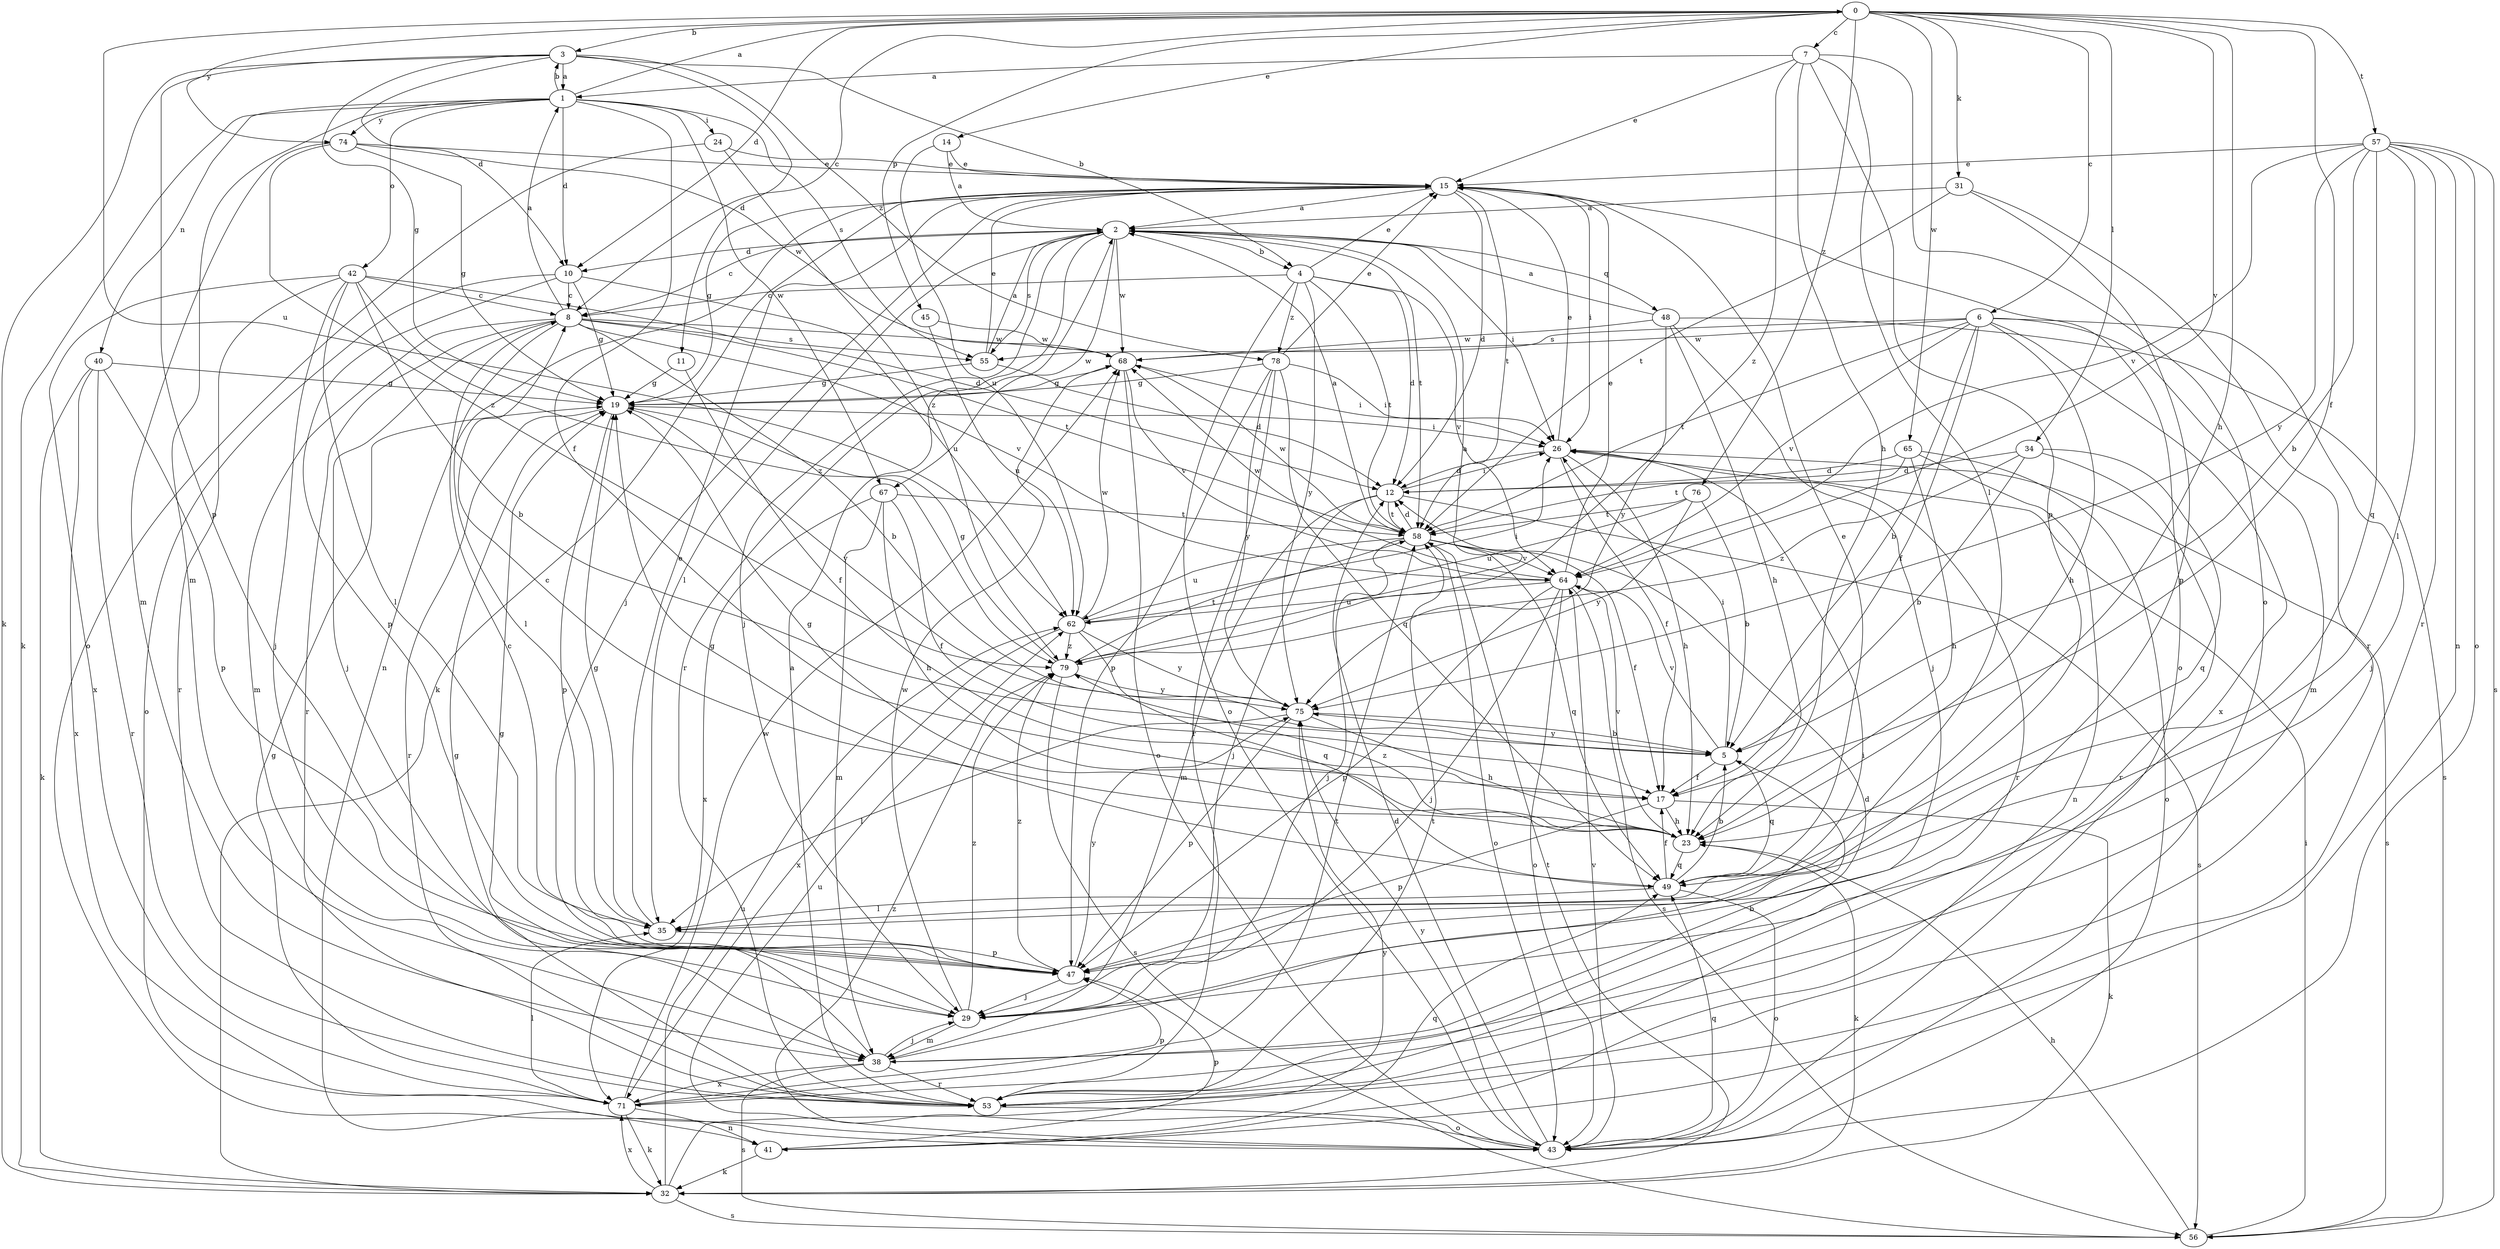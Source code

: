 strict digraph  {
0;
1;
2;
3;
4;
5;
6;
7;
8;
10;
11;
12;
14;
15;
17;
19;
23;
24;
26;
29;
31;
32;
34;
35;
38;
40;
41;
42;
43;
45;
47;
48;
49;
53;
55;
56;
57;
58;
62;
64;
65;
67;
68;
71;
74;
75;
76;
78;
79;
0 -> 3  [label=b];
0 -> 6  [label=c];
0 -> 7  [label=c];
0 -> 8  [label=c];
0 -> 10  [label=d];
0 -> 14  [label=e];
0 -> 17  [label=f];
0 -> 23  [label=h];
0 -> 31  [label=k];
0 -> 34  [label=l];
0 -> 45  [label=p];
0 -> 57  [label=t];
0 -> 62  [label=u];
0 -> 64  [label=v];
0 -> 65  [label=w];
0 -> 74  [label=y];
0 -> 76  [label=z];
1 -> 0  [label=a];
1 -> 3  [label=b];
1 -> 10  [label=d];
1 -> 17  [label=f];
1 -> 24  [label=i];
1 -> 32  [label=k];
1 -> 38  [label=m];
1 -> 40  [label=n];
1 -> 42  [label=o];
1 -> 55  [label=s];
1 -> 67  [label=w];
1 -> 74  [label=y];
2 -> 4  [label=b];
2 -> 8  [label=c];
2 -> 10  [label=d];
2 -> 26  [label=i];
2 -> 29  [label=j];
2 -> 35  [label=l];
2 -> 48  [label=q];
2 -> 53  [label=r];
2 -> 55  [label=s];
2 -> 58  [label=t];
2 -> 67  [label=w];
2 -> 68  [label=w];
3 -> 1  [label=a];
3 -> 4  [label=b];
3 -> 10  [label=d];
3 -> 11  [label=d];
3 -> 19  [label=g];
3 -> 32  [label=k];
3 -> 47  [label=p];
3 -> 78  [label=z];
4 -> 8  [label=c];
4 -> 12  [label=d];
4 -> 15  [label=e];
4 -> 43  [label=o];
4 -> 58  [label=t];
4 -> 64  [label=v];
4 -> 75  [label=y];
4 -> 78  [label=z];
5 -> 17  [label=f];
5 -> 26  [label=i];
5 -> 49  [label=q];
5 -> 64  [label=v];
5 -> 75  [label=y];
6 -> 5  [label=b];
6 -> 17  [label=f];
6 -> 23  [label=h];
6 -> 29  [label=j];
6 -> 38  [label=m];
6 -> 55  [label=s];
6 -> 58  [label=t];
6 -> 64  [label=v];
6 -> 68  [label=w];
6 -> 71  [label=x];
7 -> 1  [label=a];
7 -> 15  [label=e];
7 -> 23  [label=h];
7 -> 35  [label=l];
7 -> 43  [label=o];
7 -> 47  [label=p];
7 -> 79  [label=z];
8 -> 1  [label=a];
8 -> 5  [label=b];
8 -> 29  [label=j];
8 -> 35  [label=l];
8 -> 38  [label=m];
8 -> 53  [label=r];
8 -> 55  [label=s];
8 -> 58  [label=t];
8 -> 64  [label=v];
8 -> 68  [label=w];
10 -> 8  [label=c];
10 -> 19  [label=g];
10 -> 43  [label=o];
10 -> 47  [label=p];
10 -> 62  [label=u];
11 -> 17  [label=f];
11 -> 19  [label=g];
12 -> 26  [label=i];
12 -> 29  [label=j];
12 -> 38  [label=m];
12 -> 56  [label=s];
12 -> 58  [label=t];
14 -> 2  [label=a];
14 -> 15  [label=e];
14 -> 62  [label=u];
15 -> 2  [label=a];
15 -> 12  [label=d];
15 -> 19  [label=g];
15 -> 26  [label=i];
15 -> 29  [label=j];
15 -> 32  [label=k];
15 -> 41  [label=n];
15 -> 43  [label=o];
15 -> 58  [label=t];
17 -> 23  [label=h];
17 -> 32  [label=k];
17 -> 47  [label=p];
19 -> 26  [label=i];
19 -> 47  [label=p];
19 -> 53  [label=r];
19 -> 75  [label=y];
23 -> 8  [label=c];
23 -> 19  [label=g];
23 -> 32  [label=k];
23 -> 49  [label=q];
23 -> 64  [label=v];
23 -> 79  [label=z];
24 -> 15  [label=e];
24 -> 43  [label=o];
24 -> 79  [label=z];
26 -> 12  [label=d];
26 -> 15  [label=e];
26 -> 17  [label=f];
26 -> 23  [label=h];
26 -> 53  [label=r];
26 -> 56  [label=s];
29 -> 38  [label=m];
29 -> 68  [label=w];
29 -> 79  [label=z];
31 -> 2  [label=a];
31 -> 47  [label=p];
31 -> 53  [label=r];
31 -> 58  [label=t];
32 -> 56  [label=s];
32 -> 58  [label=t];
32 -> 62  [label=u];
32 -> 71  [label=x];
32 -> 75  [label=y];
34 -> 5  [label=b];
34 -> 12  [label=d];
34 -> 49  [label=q];
34 -> 53  [label=r];
34 -> 79  [label=z];
35 -> 15  [label=e];
35 -> 19  [label=g];
35 -> 47  [label=p];
38 -> 5  [label=b];
38 -> 19  [label=g];
38 -> 26  [label=i];
38 -> 29  [label=j];
38 -> 53  [label=r];
38 -> 56  [label=s];
38 -> 71  [label=x];
40 -> 19  [label=g];
40 -> 32  [label=k];
40 -> 47  [label=p];
40 -> 53  [label=r];
40 -> 71  [label=x];
41 -> 32  [label=k];
41 -> 47  [label=p];
41 -> 49  [label=q];
42 -> 5  [label=b];
42 -> 8  [label=c];
42 -> 12  [label=d];
42 -> 29  [label=j];
42 -> 35  [label=l];
42 -> 53  [label=r];
42 -> 71  [label=x];
42 -> 79  [label=z];
43 -> 12  [label=d];
43 -> 49  [label=q];
43 -> 62  [label=u];
43 -> 64  [label=v];
43 -> 75  [label=y];
43 -> 79  [label=z];
45 -> 62  [label=u];
45 -> 68  [label=w];
47 -> 8  [label=c];
47 -> 29  [label=j];
47 -> 75  [label=y];
47 -> 79  [label=z];
48 -> 2  [label=a];
48 -> 23  [label=h];
48 -> 29  [label=j];
48 -> 56  [label=s];
48 -> 68  [label=w];
48 -> 75  [label=y];
49 -> 5  [label=b];
49 -> 15  [label=e];
49 -> 17  [label=f];
49 -> 19  [label=g];
49 -> 35  [label=l];
49 -> 43  [label=o];
53 -> 2  [label=a];
53 -> 12  [label=d];
53 -> 19  [label=g];
53 -> 43  [label=o];
53 -> 58  [label=t];
55 -> 2  [label=a];
55 -> 12  [label=d];
55 -> 15  [label=e];
55 -> 19  [label=g];
56 -> 23  [label=h];
56 -> 26  [label=i];
57 -> 5  [label=b];
57 -> 15  [label=e];
57 -> 35  [label=l];
57 -> 41  [label=n];
57 -> 43  [label=o];
57 -> 49  [label=q];
57 -> 53  [label=r];
57 -> 56  [label=s];
57 -> 64  [label=v];
57 -> 75  [label=y];
58 -> 2  [label=a];
58 -> 12  [label=d];
58 -> 17  [label=f];
58 -> 29  [label=j];
58 -> 43  [label=o];
58 -> 49  [label=q];
58 -> 62  [label=u];
58 -> 64  [label=v];
58 -> 68  [label=w];
62 -> 26  [label=i];
62 -> 49  [label=q];
62 -> 68  [label=w];
62 -> 71  [label=x];
62 -> 75  [label=y];
62 -> 79  [label=z];
64 -> 15  [label=e];
64 -> 29  [label=j];
64 -> 43  [label=o];
64 -> 47  [label=p];
64 -> 56  [label=s];
64 -> 62  [label=u];
64 -> 68  [label=w];
65 -> 12  [label=d];
65 -> 23  [label=h];
65 -> 41  [label=n];
65 -> 43  [label=o];
65 -> 58  [label=t];
67 -> 17  [label=f];
67 -> 23  [label=h];
67 -> 38  [label=m];
67 -> 58  [label=t];
67 -> 71  [label=x];
68 -> 19  [label=g];
68 -> 26  [label=i];
68 -> 43  [label=o];
68 -> 64  [label=v];
71 -> 19  [label=g];
71 -> 32  [label=k];
71 -> 35  [label=l];
71 -> 41  [label=n];
71 -> 47  [label=p];
71 -> 58  [label=t];
71 -> 68  [label=w];
74 -> 15  [label=e];
74 -> 19  [label=g];
74 -> 38  [label=m];
74 -> 68  [label=w];
74 -> 79  [label=z];
75 -> 5  [label=b];
75 -> 23  [label=h];
75 -> 35  [label=l];
75 -> 47  [label=p];
76 -> 5  [label=b];
76 -> 58  [label=t];
76 -> 62  [label=u];
76 -> 75  [label=y];
78 -> 15  [label=e];
78 -> 19  [label=g];
78 -> 26  [label=i];
78 -> 47  [label=p];
78 -> 49  [label=q];
78 -> 53  [label=r];
78 -> 75  [label=y];
79 -> 2  [label=a];
79 -> 19  [label=g];
79 -> 56  [label=s];
79 -> 58  [label=t];
79 -> 75  [label=y];
}

